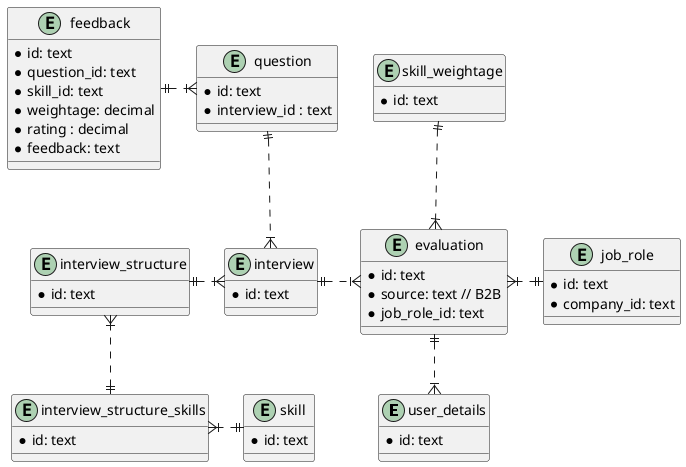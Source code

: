 @startuml

entity "user_details" as u {
  * id: text
}

entity "interview" as i {
  * id: text
}

entity "evaluation" as e {
  * id: text
'  * company_id: text
  * source: text // B2B
  * job_role_id: text
}

entity "job_role" as j {
  * id: text
  * company_id: text
}

entity "interview_structure" as is {
  * id: text

}

entity "skill" as s {
  * id: text
}

entity "interview_structure_skills" as iss{
  * id: text
}

entity "skill_weightage" as sw {
  * id: text
}

entity "question" as q {
  * id: text
  * interview_id : text

}

entity "feedback" as f {
  * id: text
  * question_id: text
  * skill_id: text
  * weightage: decimal
  * rating : decimal
  * feedback: text
}

e }|.left.|| i
u }|.up.|| e
e }|.right.|| j
i }|.left.|| is
is }|.down.|| iss
iss }|.right.|| s
e }|.up.|| sw
i }|.up.|| q
q }|.left.|| f


@enduml
